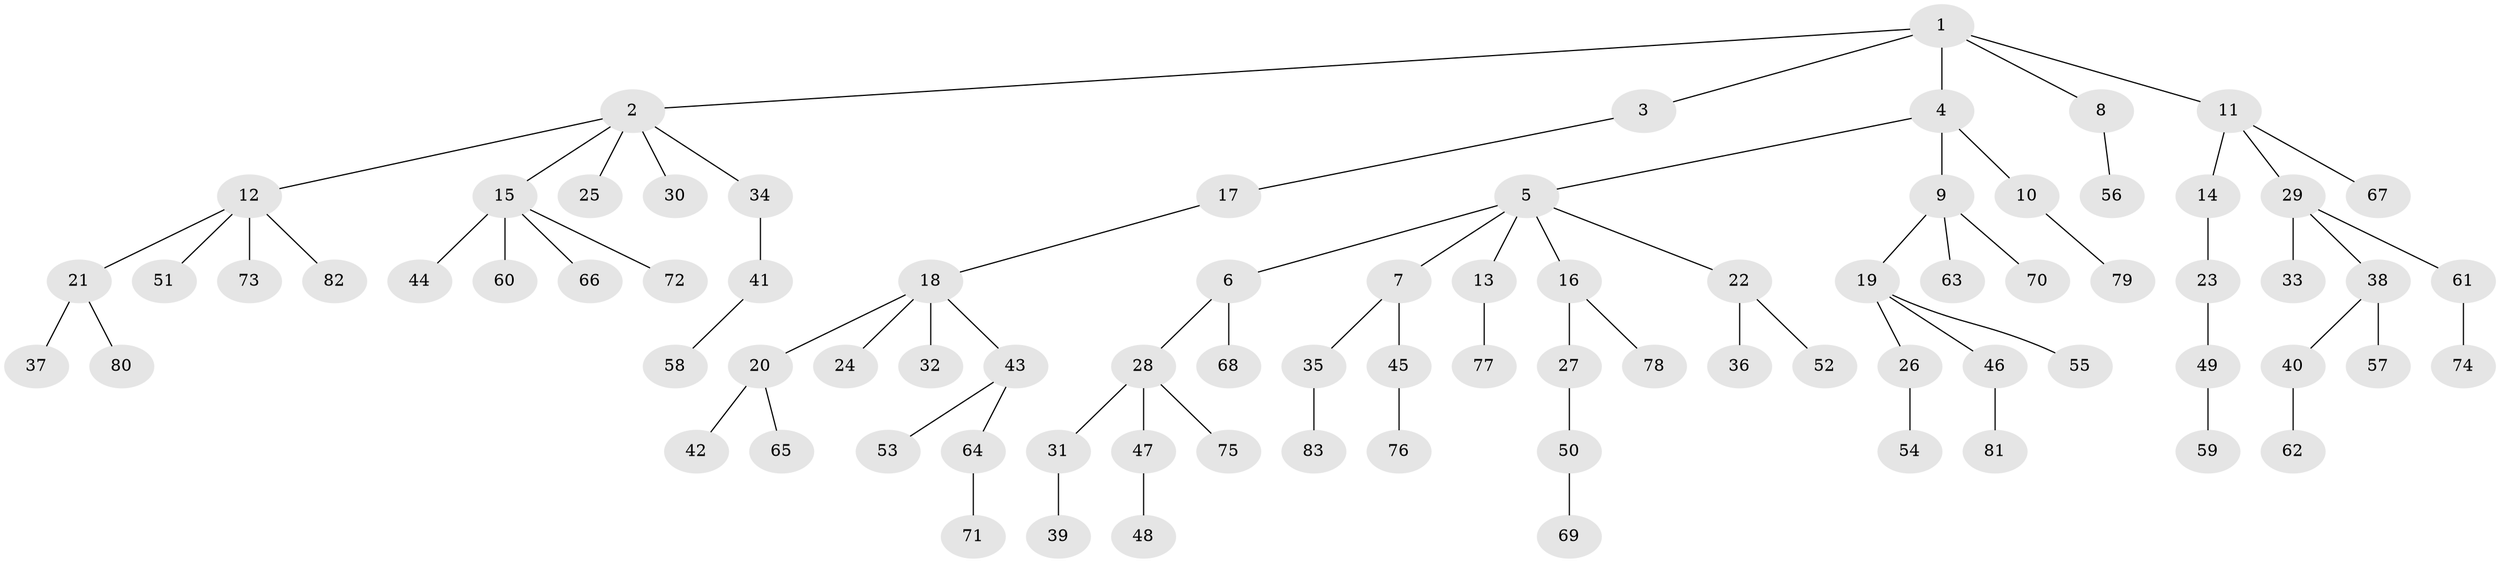 // coarse degree distribution, {9: 0.017857142857142856, 2: 0.125, 4: 0.08928571428571429, 7: 0.017857142857142856, 5: 0.03571428571428571, 3: 0.08928571428571429, 1: 0.625}
// Generated by graph-tools (version 1.1) at 2025/42/03/06/25 10:42:04]
// undirected, 83 vertices, 82 edges
graph export_dot {
graph [start="1"]
  node [color=gray90,style=filled];
  1;
  2;
  3;
  4;
  5;
  6;
  7;
  8;
  9;
  10;
  11;
  12;
  13;
  14;
  15;
  16;
  17;
  18;
  19;
  20;
  21;
  22;
  23;
  24;
  25;
  26;
  27;
  28;
  29;
  30;
  31;
  32;
  33;
  34;
  35;
  36;
  37;
  38;
  39;
  40;
  41;
  42;
  43;
  44;
  45;
  46;
  47;
  48;
  49;
  50;
  51;
  52;
  53;
  54;
  55;
  56;
  57;
  58;
  59;
  60;
  61;
  62;
  63;
  64;
  65;
  66;
  67;
  68;
  69;
  70;
  71;
  72;
  73;
  74;
  75;
  76;
  77;
  78;
  79;
  80;
  81;
  82;
  83;
  1 -- 2;
  1 -- 3;
  1 -- 4;
  1 -- 8;
  1 -- 11;
  2 -- 12;
  2 -- 15;
  2 -- 25;
  2 -- 30;
  2 -- 34;
  3 -- 17;
  4 -- 5;
  4 -- 9;
  4 -- 10;
  5 -- 6;
  5 -- 7;
  5 -- 13;
  5 -- 16;
  5 -- 22;
  6 -- 28;
  6 -- 68;
  7 -- 35;
  7 -- 45;
  8 -- 56;
  9 -- 19;
  9 -- 63;
  9 -- 70;
  10 -- 79;
  11 -- 14;
  11 -- 29;
  11 -- 67;
  12 -- 21;
  12 -- 51;
  12 -- 73;
  12 -- 82;
  13 -- 77;
  14 -- 23;
  15 -- 44;
  15 -- 60;
  15 -- 66;
  15 -- 72;
  16 -- 27;
  16 -- 78;
  17 -- 18;
  18 -- 20;
  18 -- 24;
  18 -- 32;
  18 -- 43;
  19 -- 26;
  19 -- 46;
  19 -- 55;
  20 -- 42;
  20 -- 65;
  21 -- 37;
  21 -- 80;
  22 -- 36;
  22 -- 52;
  23 -- 49;
  26 -- 54;
  27 -- 50;
  28 -- 31;
  28 -- 47;
  28 -- 75;
  29 -- 33;
  29 -- 38;
  29 -- 61;
  31 -- 39;
  34 -- 41;
  35 -- 83;
  38 -- 40;
  38 -- 57;
  40 -- 62;
  41 -- 58;
  43 -- 53;
  43 -- 64;
  45 -- 76;
  46 -- 81;
  47 -- 48;
  49 -- 59;
  50 -- 69;
  61 -- 74;
  64 -- 71;
}
